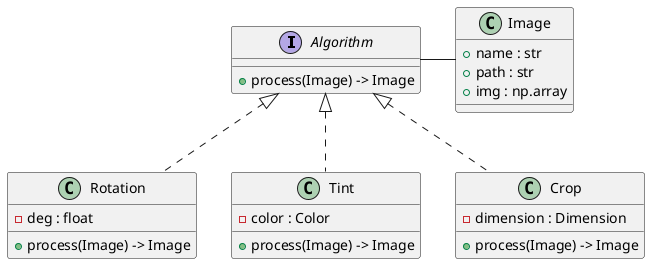 @startuml classes

interface Algorithm
{
    +process(Image) -> Image
}

class Rotation
{
    -deg : float
    +process(Image) -> Image
}

class Tint
{
    -color : Color
    +process(Image) -> Image
}

class Crop
{
    {field}-dimension : Dimension
    +process(Image) -> Image
}

class Image
{
    +name : str
    +path : str
    +img : np.array
}

Algorithm - Image
Algorithm <|.. Rotation
Algorithm <|.. Tint
Algorithm <|.. Crop



@enduml